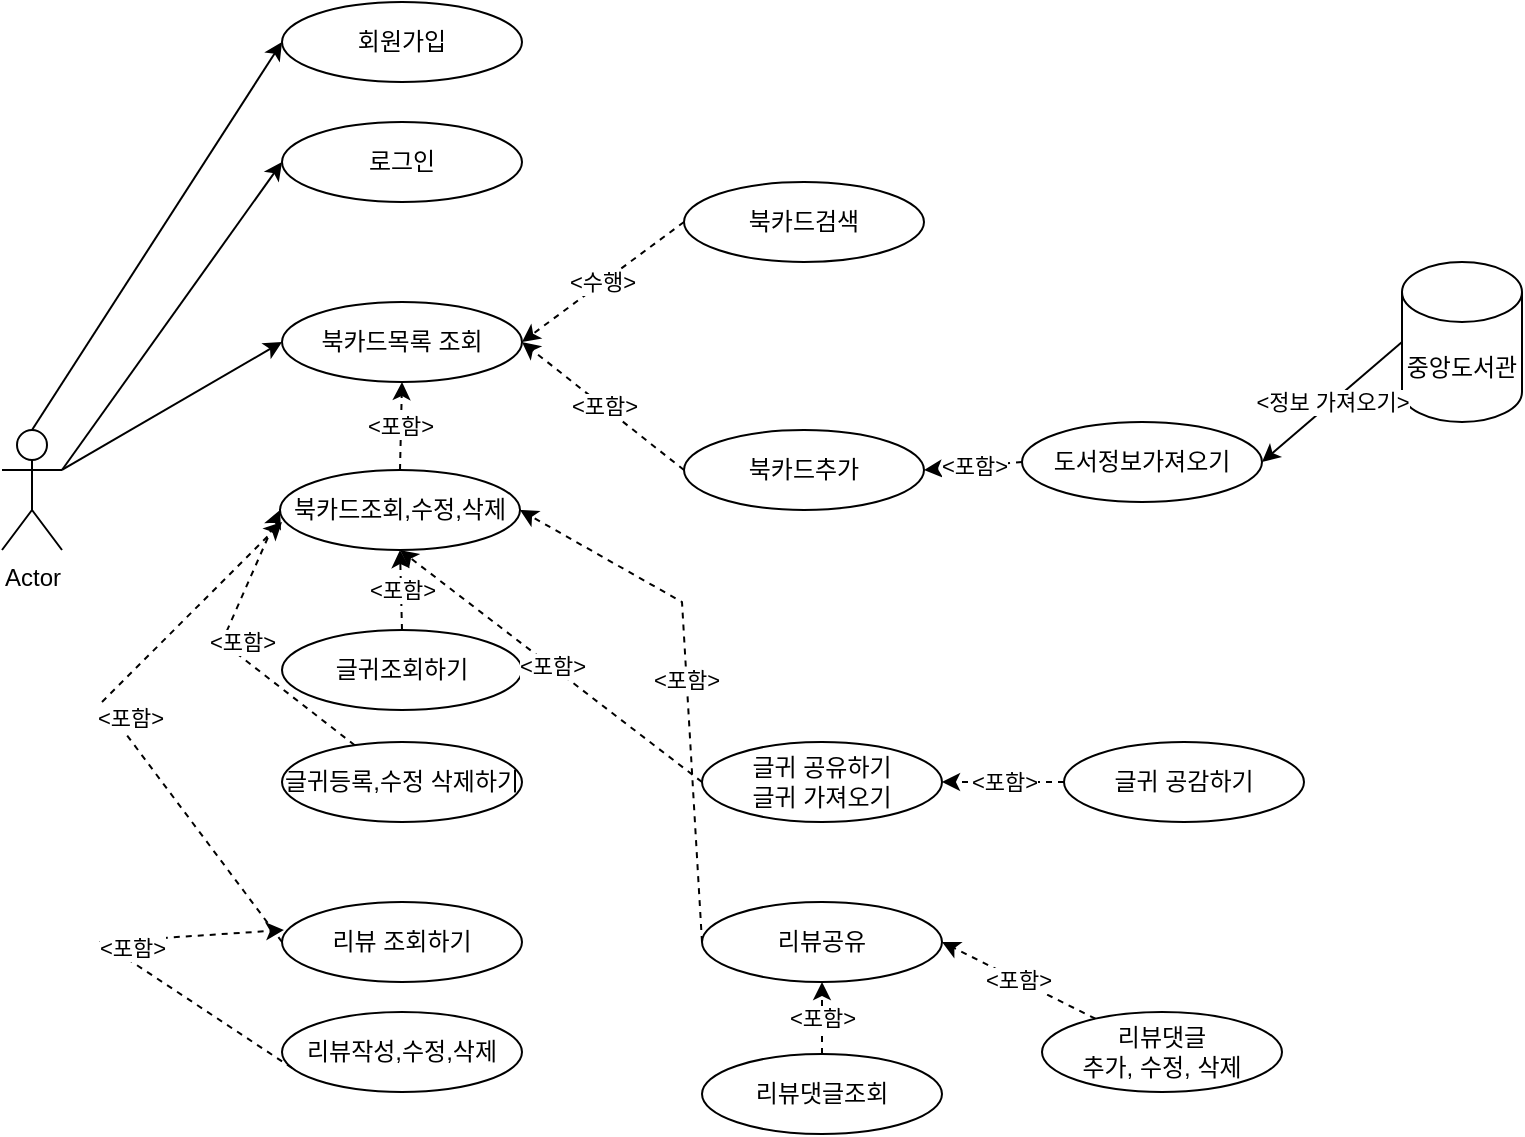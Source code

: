 <mxfile version="21.6.9" type="github">
  <diagram name="페이지-1" id="3TmJMtGpCK16ttCL-IU8">
    <mxGraphModel dx="794" dy="542" grid="1" gridSize="10" guides="1" tooltips="1" connect="1" arrows="1" fold="1" page="1" pageScale="1" pageWidth="827" pageHeight="1169" math="0" shadow="0">
      <root>
        <mxCell id="0" />
        <mxCell id="1" parent="0" />
        <mxCell id="JiYTupfpxZ6pl23CAcMs-30" style="rounded=0;orthogonalLoop=1;jettySize=auto;html=1;exitX=0.5;exitY=0;exitDx=0;exitDy=0;exitPerimeter=0;entryX=0;entryY=0.5;entryDx=0;entryDy=0;" edge="1" parent="1" source="JiYTupfpxZ6pl23CAcMs-1" target="JiYTupfpxZ6pl23CAcMs-3">
          <mxGeometry relative="1" as="geometry" />
        </mxCell>
        <mxCell id="JiYTupfpxZ6pl23CAcMs-1" value="Actor" style="shape=umlActor;verticalLabelPosition=bottom;verticalAlign=top;html=1;outlineConnect=0;" vertex="1" parent="1">
          <mxGeometry x="140" y="294" width="30" height="60" as="geometry" />
        </mxCell>
        <mxCell id="JiYTupfpxZ6pl23CAcMs-3" value="회원가입" style="ellipse;whiteSpace=wrap;html=1;" vertex="1" parent="1">
          <mxGeometry x="280" y="80" width="120" height="40" as="geometry" />
        </mxCell>
        <mxCell id="JiYTupfpxZ6pl23CAcMs-4" value="로그인" style="ellipse;whiteSpace=wrap;html=1;" vertex="1" parent="1">
          <mxGeometry x="280" y="140" width="120" height="40" as="geometry" />
        </mxCell>
        <mxCell id="JiYTupfpxZ6pl23CAcMs-5" value="북카드목록 조회" style="ellipse;whiteSpace=wrap;html=1;" vertex="1" parent="1">
          <mxGeometry x="280" y="230" width="120" height="40" as="geometry" />
        </mxCell>
        <mxCell id="JiYTupfpxZ6pl23CAcMs-6" value="북카드추가" style="ellipse;whiteSpace=wrap;html=1;" vertex="1" parent="1">
          <mxGeometry x="481" y="294" width="120" height="40" as="geometry" />
        </mxCell>
        <mxCell id="JiYTupfpxZ6pl23CAcMs-8" value="북카드조회,수정,삭제" style="ellipse;whiteSpace=wrap;html=1;" vertex="1" parent="1">
          <mxGeometry x="279" y="314" width="120" height="40" as="geometry" />
        </mxCell>
        <mxCell id="JiYTupfpxZ6pl23CAcMs-9" value="북카드검색" style="ellipse;whiteSpace=wrap;html=1;" vertex="1" parent="1">
          <mxGeometry x="481" y="170" width="120" height="40" as="geometry" />
        </mxCell>
        <mxCell id="JiYTupfpxZ6pl23CAcMs-10" value="글귀조회하기" style="ellipse;whiteSpace=wrap;html=1;" vertex="1" parent="1">
          <mxGeometry x="280" y="394" width="120" height="40" as="geometry" />
        </mxCell>
        <mxCell id="JiYTupfpxZ6pl23CAcMs-11" value="글귀등록,수정 삭제하기" style="ellipse;whiteSpace=wrap;html=1;" vertex="1" parent="1">
          <mxGeometry x="280" y="450" width="120" height="40" as="geometry" />
        </mxCell>
        <mxCell id="JiYTupfpxZ6pl23CAcMs-14" value="도서정보가져오기" style="ellipse;whiteSpace=wrap;html=1;" vertex="1" parent="1">
          <mxGeometry x="650" y="290" width="120" height="40" as="geometry" />
        </mxCell>
        <mxCell id="JiYTupfpxZ6pl23CAcMs-15" value="리뷰 조회하기" style="ellipse;whiteSpace=wrap;html=1;" vertex="1" parent="1">
          <mxGeometry x="280" y="530" width="120" height="40" as="geometry" />
        </mxCell>
        <mxCell id="JiYTupfpxZ6pl23CAcMs-16" value="리뷰작성,수정,삭제" style="ellipse;whiteSpace=wrap;html=1;" vertex="1" parent="1">
          <mxGeometry x="280" y="585" width="120" height="40" as="geometry" />
        </mxCell>
        <mxCell id="JiYTupfpxZ6pl23CAcMs-20" value="글귀 공유하기&lt;br&gt;글귀 가져오기" style="ellipse;whiteSpace=wrap;html=1;" vertex="1" parent="1">
          <mxGeometry x="490" y="450" width="120" height="40" as="geometry" />
        </mxCell>
        <mxCell id="JiYTupfpxZ6pl23CAcMs-21" value="리뷰공유" style="ellipse;whiteSpace=wrap;html=1;" vertex="1" parent="1">
          <mxGeometry x="490" y="530" width="120" height="40" as="geometry" />
        </mxCell>
        <mxCell id="JiYTupfpxZ6pl23CAcMs-22" value="리뷰댓글조회" style="ellipse;whiteSpace=wrap;html=1;" vertex="1" parent="1">
          <mxGeometry x="490" y="606" width="120" height="40" as="geometry" />
        </mxCell>
        <mxCell id="JiYTupfpxZ6pl23CAcMs-24" value="글귀 공감하기" style="ellipse;whiteSpace=wrap;html=1;" vertex="1" parent="1">
          <mxGeometry x="671" y="450" width="120" height="40" as="geometry" />
        </mxCell>
        <mxCell id="JiYTupfpxZ6pl23CAcMs-25" value="리뷰댓글 &lt;br&gt;추가, 수정, 삭제" style="ellipse;whiteSpace=wrap;html=1;" vertex="1" parent="1">
          <mxGeometry x="660" y="585" width="120" height="40" as="geometry" />
        </mxCell>
        <mxCell id="JiYTupfpxZ6pl23CAcMs-27" value="중앙도서관" style="shape=cylinder3;whiteSpace=wrap;html=1;boundedLbl=1;backgroundOutline=1;size=15;" vertex="1" parent="1">
          <mxGeometry x="840" y="210" width="60" height="80" as="geometry" />
        </mxCell>
        <mxCell id="JiYTupfpxZ6pl23CAcMs-29" value="" style="endArrow=classic;html=1;rounded=0;exitX=1;exitY=0.333;exitDx=0;exitDy=0;exitPerimeter=0;entryX=0;entryY=0.5;entryDx=0;entryDy=0;" edge="1" parent="1" source="JiYTupfpxZ6pl23CAcMs-1" target="JiYTupfpxZ6pl23CAcMs-5">
          <mxGeometry width="50" height="50" relative="1" as="geometry">
            <mxPoint x="470" y="340" as="sourcePoint" />
            <mxPoint x="520" y="290" as="targetPoint" />
          </mxGeometry>
        </mxCell>
        <mxCell id="JiYTupfpxZ6pl23CAcMs-31" style="rounded=0;orthogonalLoop=1;jettySize=auto;html=1;exitX=1;exitY=0.333;exitDx=0;exitDy=0;exitPerimeter=0;entryX=0;entryY=0.5;entryDx=0;entryDy=0;" edge="1" parent="1" source="JiYTupfpxZ6pl23CAcMs-1" target="JiYTupfpxZ6pl23CAcMs-4">
          <mxGeometry relative="1" as="geometry">
            <mxPoint x="165" y="304" as="sourcePoint" />
            <mxPoint x="270" y="160" as="targetPoint" />
          </mxGeometry>
        </mxCell>
        <mxCell id="JiYTupfpxZ6pl23CAcMs-32" value="&amp;lt;수행&amp;gt;" style="endArrow=classic;html=1;rounded=0;exitX=0;exitY=0.5;exitDx=0;exitDy=0;entryX=1;entryY=0.5;entryDx=0;entryDy=0;dashed=1;" edge="1" parent="1" source="JiYTupfpxZ6pl23CAcMs-9" target="JiYTupfpxZ6pl23CAcMs-5">
          <mxGeometry width="50" height="50" relative="1" as="geometry">
            <mxPoint x="180" y="324" as="sourcePoint" />
            <mxPoint x="480" y="240" as="targetPoint" />
          </mxGeometry>
        </mxCell>
        <mxCell id="JiYTupfpxZ6pl23CAcMs-34" value="&amp;lt;포함&amp;gt;" style="endArrow=classic;html=1;rounded=0;exitX=0.5;exitY=0;exitDx=0;exitDy=0;entryX=0.5;entryY=1;entryDx=0;entryDy=0;dashed=1;" edge="1" parent="1" source="JiYTupfpxZ6pl23CAcMs-8" target="JiYTupfpxZ6pl23CAcMs-5">
          <mxGeometry width="50" height="50" relative="1" as="geometry">
            <mxPoint x="491" y="200" as="sourcePoint" />
            <mxPoint x="410" y="260" as="targetPoint" />
          </mxGeometry>
        </mxCell>
        <mxCell id="JiYTupfpxZ6pl23CAcMs-35" value="&amp;lt;포함&amp;gt;" style="endArrow=classic;html=1;rounded=0;exitX=0;exitY=0.5;exitDx=0;exitDy=0;entryX=1;entryY=0.5;entryDx=0;entryDy=0;dashed=1;" edge="1" parent="1" source="JiYTupfpxZ6pl23CAcMs-6" target="JiYTupfpxZ6pl23CAcMs-5">
          <mxGeometry width="50" height="50" relative="1" as="geometry">
            <mxPoint x="349" y="324" as="sourcePoint" />
            <mxPoint x="350" y="280" as="targetPoint" />
          </mxGeometry>
        </mxCell>
        <mxCell id="JiYTupfpxZ6pl23CAcMs-36" value="&amp;lt;포함&amp;gt;" style="endArrow=classic;html=1;rounded=0;entryX=0.5;entryY=1;entryDx=0;entryDy=0;dashed=1;exitX=0.5;exitY=0;exitDx=0;exitDy=0;" edge="1" parent="1" source="JiYTupfpxZ6pl23CAcMs-10" target="JiYTupfpxZ6pl23CAcMs-8">
          <mxGeometry width="50" height="50" relative="1" as="geometry">
            <mxPoint x="590" y="250" as="sourcePoint" />
            <mxPoint x="410" y="260" as="targetPoint" />
          </mxGeometry>
        </mxCell>
        <mxCell id="JiYTupfpxZ6pl23CAcMs-37" value="&amp;lt;포함&amp;gt;" style="endArrow=classic;html=1;rounded=0;entryX=0.5;entryY=1;entryDx=0;entryDy=0;dashed=1;exitX=0;exitY=0.5;exitDx=0;exitDy=0;" edge="1" parent="1" source="JiYTupfpxZ6pl23CAcMs-20" target="JiYTupfpxZ6pl23CAcMs-8">
          <mxGeometry width="50" height="50" relative="1" as="geometry">
            <mxPoint x="350" y="404" as="sourcePoint" />
            <mxPoint x="349" y="364" as="targetPoint" />
          </mxGeometry>
        </mxCell>
        <mxCell id="JiYTupfpxZ6pl23CAcMs-38" value="&amp;lt;포함&amp;gt;" style="endArrow=classic;html=1;rounded=0;entryX=0;entryY=0.5;entryDx=0;entryDy=0;dashed=1;" edge="1" parent="1" source="JiYTupfpxZ6pl23CAcMs-11" target="JiYTupfpxZ6pl23CAcMs-8">
          <mxGeometry x="-0.027" y="-6" width="50" height="50" relative="1" as="geometry">
            <mxPoint x="500" y="480" as="sourcePoint" />
            <mxPoint x="349" y="364" as="targetPoint" />
            <Array as="points">
              <mxPoint x="250" y="400" />
            </Array>
            <mxPoint as="offset" />
          </mxGeometry>
        </mxCell>
        <mxCell id="JiYTupfpxZ6pl23CAcMs-40" value="&amp;lt;포함&amp;gt;" style="endArrow=classic;html=1;rounded=0;dashed=1;exitX=0;exitY=0.5;exitDx=0;exitDy=0;" edge="1" parent="1" source="JiYTupfpxZ6pl23CAcMs-15">
          <mxGeometry x="-0.027" y="-6" width="50" height="50" relative="1" as="geometry">
            <mxPoint x="326" y="462" as="sourcePoint" />
            <mxPoint x="280" y="340" as="targetPoint" />
            <Array as="points">
              <mxPoint x="190" y="430" />
            </Array>
            <mxPoint as="offset" />
          </mxGeometry>
        </mxCell>
        <mxCell id="JiYTupfpxZ6pl23CAcMs-41" value="&amp;lt;포함&amp;gt;" style="endArrow=classic;html=1;rounded=0;dashed=1;exitX=0.042;exitY=0.7;exitDx=0;exitDy=0;exitPerimeter=0;entryX=0.008;entryY=0.35;entryDx=0;entryDy=0;entryPerimeter=0;" edge="1" parent="1" source="JiYTupfpxZ6pl23CAcMs-16" target="JiYTupfpxZ6pl23CAcMs-15">
          <mxGeometry x="-0.027" y="-6" width="50" height="50" relative="1" as="geometry">
            <mxPoint x="290" y="560" as="sourcePoint" />
            <mxPoint x="290" y="350" as="targetPoint" />
            <Array as="points">
              <mxPoint x="190" y="550" />
            </Array>
            <mxPoint as="offset" />
          </mxGeometry>
        </mxCell>
        <mxCell id="JiYTupfpxZ6pl23CAcMs-42" value="&amp;lt;포함&amp;gt;" style="endArrow=classic;html=1;rounded=0;exitX=0;exitY=0.5;exitDx=0;exitDy=0;entryX=1;entryY=0.5;entryDx=0;entryDy=0;dashed=1;" edge="1" parent="1" source="JiYTupfpxZ6pl23CAcMs-14" target="JiYTupfpxZ6pl23CAcMs-6">
          <mxGeometry width="50" height="50" relative="1" as="geometry">
            <mxPoint x="491" y="324" as="sourcePoint" />
            <mxPoint x="410" y="260" as="targetPoint" />
          </mxGeometry>
        </mxCell>
        <mxCell id="JiYTupfpxZ6pl23CAcMs-44" value="&amp;lt;정보 가져오기&amp;gt;" style="endArrow=classic;html=1;rounded=0;exitX=0;exitY=0.5;exitDx=0;exitDy=0;exitPerimeter=0;entryX=1;entryY=0.5;entryDx=0;entryDy=0;" edge="1" parent="1" source="JiYTupfpxZ6pl23CAcMs-27" target="JiYTupfpxZ6pl23CAcMs-14">
          <mxGeometry width="50" height="50" relative="1" as="geometry">
            <mxPoint x="180" y="324" as="sourcePoint" />
            <mxPoint x="290" y="260" as="targetPoint" />
          </mxGeometry>
        </mxCell>
        <mxCell id="JiYTupfpxZ6pl23CAcMs-45" value="&amp;lt;포함&amp;gt;" style="endArrow=classic;html=1;rounded=0;entryX=1;entryY=0.5;entryDx=0;entryDy=0;dashed=1;exitX=0;exitY=0.5;exitDx=0;exitDy=0;" edge="1" parent="1" source="JiYTupfpxZ6pl23CAcMs-24" target="JiYTupfpxZ6pl23CAcMs-20">
          <mxGeometry width="50" height="50" relative="1" as="geometry">
            <mxPoint x="500" y="480" as="sourcePoint" />
            <mxPoint x="349" y="364" as="targetPoint" />
          </mxGeometry>
        </mxCell>
        <mxCell id="JiYTupfpxZ6pl23CAcMs-46" value="&amp;lt;포함&amp;gt;" style="endArrow=classic;html=1;rounded=0;entryX=1;entryY=0.5;entryDx=0;entryDy=0;dashed=1;exitX=0;exitY=0.5;exitDx=0;exitDy=0;" edge="1" parent="1" source="JiYTupfpxZ6pl23CAcMs-21" target="JiYTupfpxZ6pl23CAcMs-8">
          <mxGeometry width="50" height="50" relative="1" as="geometry">
            <mxPoint x="500" y="480" as="sourcePoint" />
            <mxPoint x="349" y="364" as="targetPoint" />
            <Array as="points">
              <mxPoint x="480" y="380" />
            </Array>
          </mxGeometry>
        </mxCell>
        <mxCell id="JiYTupfpxZ6pl23CAcMs-47" value="&amp;lt;포함&amp;gt;" style="endArrow=classic;html=1;rounded=0;dashed=1;exitX=0.5;exitY=0;exitDx=0;exitDy=0;" edge="1" parent="1" source="JiYTupfpxZ6pl23CAcMs-22" target="JiYTupfpxZ6pl23CAcMs-21">
          <mxGeometry width="50" height="50" relative="1" as="geometry">
            <mxPoint x="500" y="560" as="sourcePoint" />
            <mxPoint x="410" y="560" as="targetPoint" />
          </mxGeometry>
        </mxCell>
        <mxCell id="JiYTupfpxZ6pl23CAcMs-48" value="&amp;lt;포함&amp;gt;" style="endArrow=classic;html=1;rounded=0;entryX=1;entryY=0.5;entryDx=0;entryDy=0;dashed=1;" edge="1" parent="1" source="JiYTupfpxZ6pl23CAcMs-25" target="JiYTupfpxZ6pl23CAcMs-21">
          <mxGeometry width="50" height="50" relative="1" as="geometry">
            <mxPoint x="500" y="615" as="sourcePoint" />
            <mxPoint x="503" y="554" as="targetPoint" />
          </mxGeometry>
        </mxCell>
      </root>
    </mxGraphModel>
  </diagram>
</mxfile>
